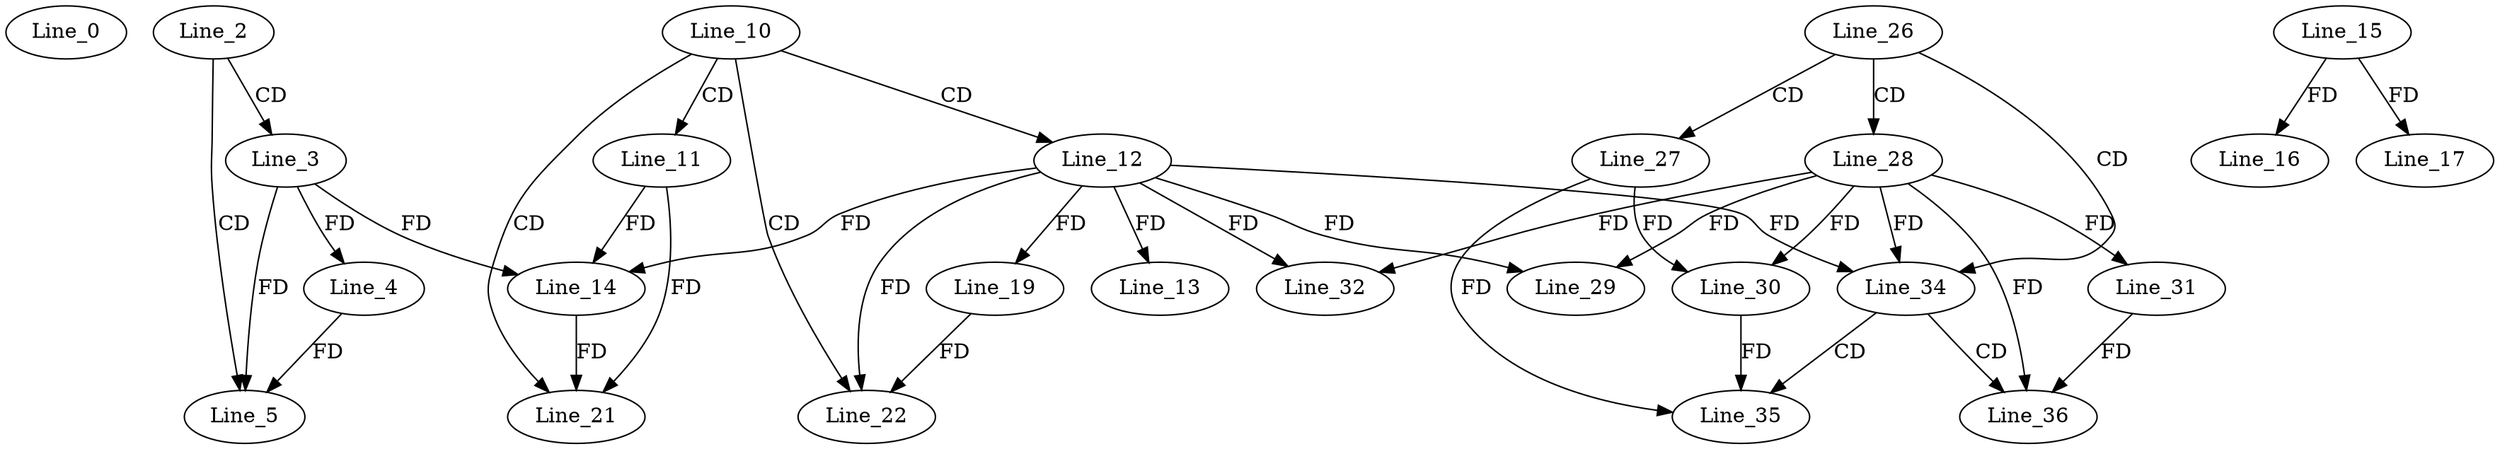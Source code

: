 digraph G {
  Line_0;
  Line_2;
  Line_3;
  Line_4;
  Line_5;
  Line_10;
  Line_11;
  Line_12;
  Line_13;
  Line_14;
  Line_15;
  Line_16;
  Line_17;
  Line_19;
  Line_21;
  Line_22;
  Line_26;
  Line_27;
  Line_28;
  Line_29;
  Line_30;
  Line_31;
  Line_32;
  Line_34;
  Line_35;
  Line_36;
  Line_2 -> Line_3 [ label="CD" ];
  Line_3 -> Line_4 [ label="FD" ];
  Line_2 -> Line_5 [ label="CD" ];
  Line_3 -> Line_5 [ label="FD" ];
  Line_4 -> Line_5 [ label="FD" ];
  Line_10 -> Line_11 [ label="CD" ];
  Line_10 -> Line_12 [ label="CD" ];
  Line_12 -> Line_13 [ label="FD" ];
  Line_11 -> Line_14 [ label="FD" ];
  Line_3 -> Line_14 [ label="FD" ];
  Line_12 -> Line_14 [ label="FD" ];
  Line_15 -> Line_16 [ label="FD" ];
  Line_15 -> Line_17 [ label="FD" ];
  Line_12 -> Line_19 [ label="FD" ];
  Line_10 -> Line_21 [ label="CD" ];
  Line_14 -> Line_21 [ label="FD" ];
  Line_11 -> Line_21 [ label="FD" ];
  Line_10 -> Line_22 [ label="CD" ];
  Line_19 -> Line_22 [ label="FD" ];
  Line_12 -> Line_22 [ label="FD" ];
  Line_26 -> Line_27 [ label="CD" ];
  Line_26 -> Line_28 [ label="CD" ];
  Line_28 -> Line_29 [ label="FD" ];
  Line_12 -> Line_29 [ label="FD" ];
  Line_27 -> Line_30 [ label="FD" ];
  Line_28 -> Line_30 [ label="FD" ];
  Line_28 -> Line_31 [ label="FD" ];
  Line_28 -> Line_32 [ label="FD" ];
  Line_12 -> Line_32 [ label="FD" ];
  Line_26 -> Line_34 [ label="CD" ];
  Line_28 -> Line_34 [ label="FD" ];
  Line_12 -> Line_34 [ label="FD" ];
  Line_34 -> Line_35 [ label="CD" ];
  Line_30 -> Line_35 [ label="FD" ];
  Line_27 -> Line_35 [ label="FD" ];
  Line_34 -> Line_36 [ label="CD" ];
  Line_31 -> Line_36 [ label="FD" ];
  Line_28 -> Line_36 [ label="FD" ];
}

